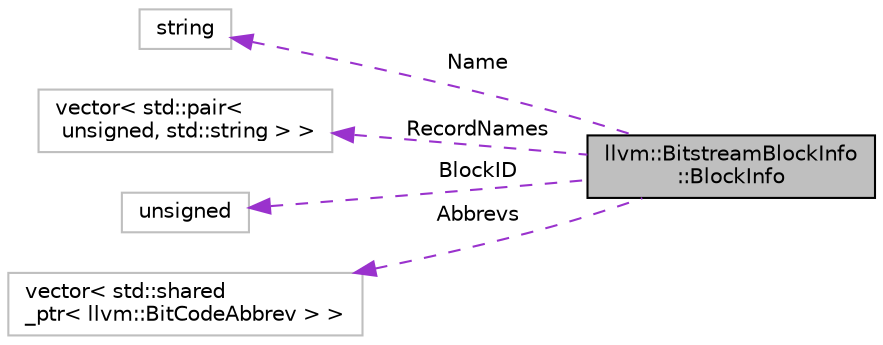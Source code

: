 digraph "llvm::BitstreamBlockInfo::BlockInfo"
{
 // LATEX_PDF_SIZE
  bgcolor="transparent";
  edge [fontname="Helvetica",fontsize="10",labelfontname="Helvetica",labelfontsize="10"];
  node [fontname="Helvetica",fontsize="10",shape=record];
  rankdir="LR";
  Node1 [label="llvm::BitstreamBlockInfo\l::BlockInfo",height=0.2,width=0.4,color="black", fillcolor="grey75", style="filled", fontcolor="black",tooltip="This contains information emitted to BLOCKINFO_BLOCK blocks."];
  Node2 -> Node1 [dir="back",color="darkorchid3",fontsize="10",style="dashed",label=" Name" ,fontname="Helvetica"];
  Node2 [label="string",height=0.2,width=0.4,color="grey75",tooltip=" "];
  Node3 -> Node1 [dir="back",color="darkorchid3",fontsize="10",style="dashed",label=" RecordNames" ,fontname="Helvetica"];
  Node3 [label="vector\< std::pair\<\l unsigned, std::string \> \>",height=0.2,width=0.4,color="grey75",tooltip=" "];
  Node4 -> Node1 [dir="back",color="darkorchid3",fontsize="10",style="dashed",label=" BlockID" ,fontname="Helvetica"];
  Node4 [label="unsigned",height=0.2,width=0.4,color="grey75",tooltip=" "];
  Node5 -> Node1 [dir="back",color="darkorchid3",fontsize="10",style="dashed",label=" Abbrevs" ,fontname="Helvetica"];
  Node5 [label="vector\< std::shared\l_ptr\< llvm::BitCodeAbbrev \> \>",height=0.2,width=0.4,color="grey75",tooltip=" "];
}
